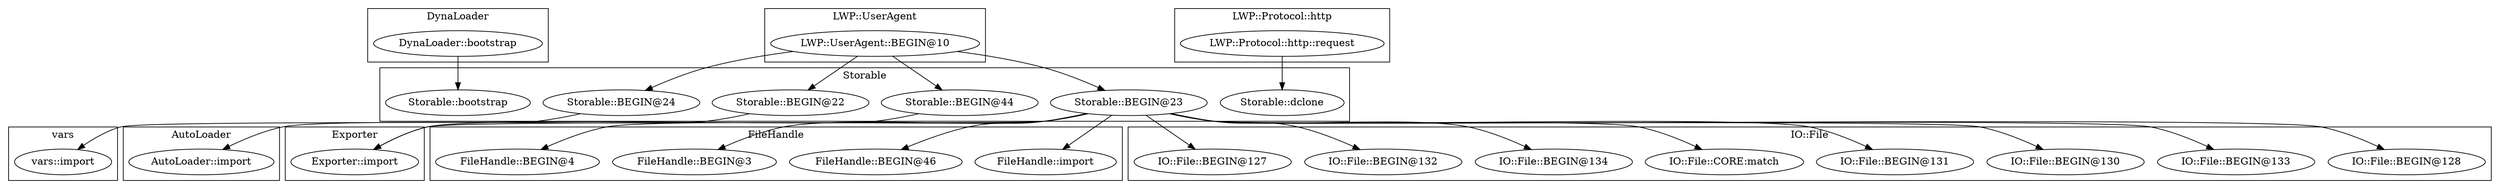 digraph {
graph [overlap=false]
subgraph cluster_Storable {
	label="Storable";
	"Storable::dclone";
	"Storable::BEGIN@24";
	"Storable::BEGIN@22";
	"Storable::BEGIN@44";
	"Storable::BEGIN@23";
	"Storable::bootstrap";
}
subgraph cluster_DynaLoader {
	label="DynaLoader";
	"DynaLoader::bootstrap";
}
subgraph cluster_vars {
	label="vars";
	"vars::import";
}
subgraph cluster_FileHandle {
	label="FileHandle";
	"FileHandle::import";
	"FileHandle::BEGIN@46";
	"FileHandle::BEGIN@3";
	"FileHandle::BEGIN@4";
}
subgraph cluster_LWP_UserAgent {
	label="LWP::UserAgent";
	"LWP::UserAgent::BEGIN@10";
}
subgraph cluster_IO_File {
	label="IO::File";
	"IO::File::BEGIN@128";
	"IO::File::BEGIN@133";
	"IO::File::BEGIN@130";
	"IO::File::BEGIN@131";
	"IO::File::CORE:match";
	"IO::File::BEGIN@134";
	"IO::File::BEGIN@132";
	"IO::File::BEGIN@127";
}
subgraph cluster_Exporter {
	label="Exporter";
	"Exporter::import";
}
subgraph cluster_AutoLoader {
	label="AutoLoader";
	"AutoLoader::import";
}
subgraph cluster_LWP_Protocol_http {
	label="LWP::Protocol::http";
	"LWP::Protocol::http::request";
}
"LWP::UserAgent::BEGIN@10" -> "Storable::BEGIN@24";
"Storable::BEGIN@23" -> "Exporter::import";
"Storable::BEGIN@44" -> "Exporter::import";
"Storable::BEGIN@23" -> "FileHandle::BEGIN@46";
"LWP::UserAgent::BEGIN@10" -> "Storable::BEGIN@22";
"Storable::BEGIN@23" -> "IO::File::BEGIN@134";
"Storable::BEGIN@23" -> "IO::File::BEGIN@131";
"LWP::UserAgent::BEGIN@10" -> "Storable::BEGIN@23";
"Storable::BEGIN@23" -> "IO::File::BEGIN@132";
"Storable::BEGIN@23" -> "IO::File::BEGIN@127";
"Storable::BEGIN@23" -> "IO::File::BEGIN@130";
"Storable::BEGIN@22" -> "AutoLoader::import";
"Storable::BEGIN@23" -> "FileHandle::BEGIN@4";
"Storable::BEGIN@23" -> "IO::File::BEGIN@128";
"DynaLoader::bootstrap" -> "Storable::bootstrap";
"Storable::BEGIN@23" -> "FileHandle::BEGIN@3";
"LWP::Protocol::http::request" -> "Storable::dclone";
"LWP::UserAgent::BEGIN@10" -> "Storable::BEGIN@44";
"Storable::BEGIN@24" -> "vars::import";
"Storable::BEGIN@23" -> "IO::File::BEGIN@133";
"Storable::BEGIN@23" -> "IO::File::CORE:match";
"Storable::BEGIN@23" -> "FileHandle::import";
}
